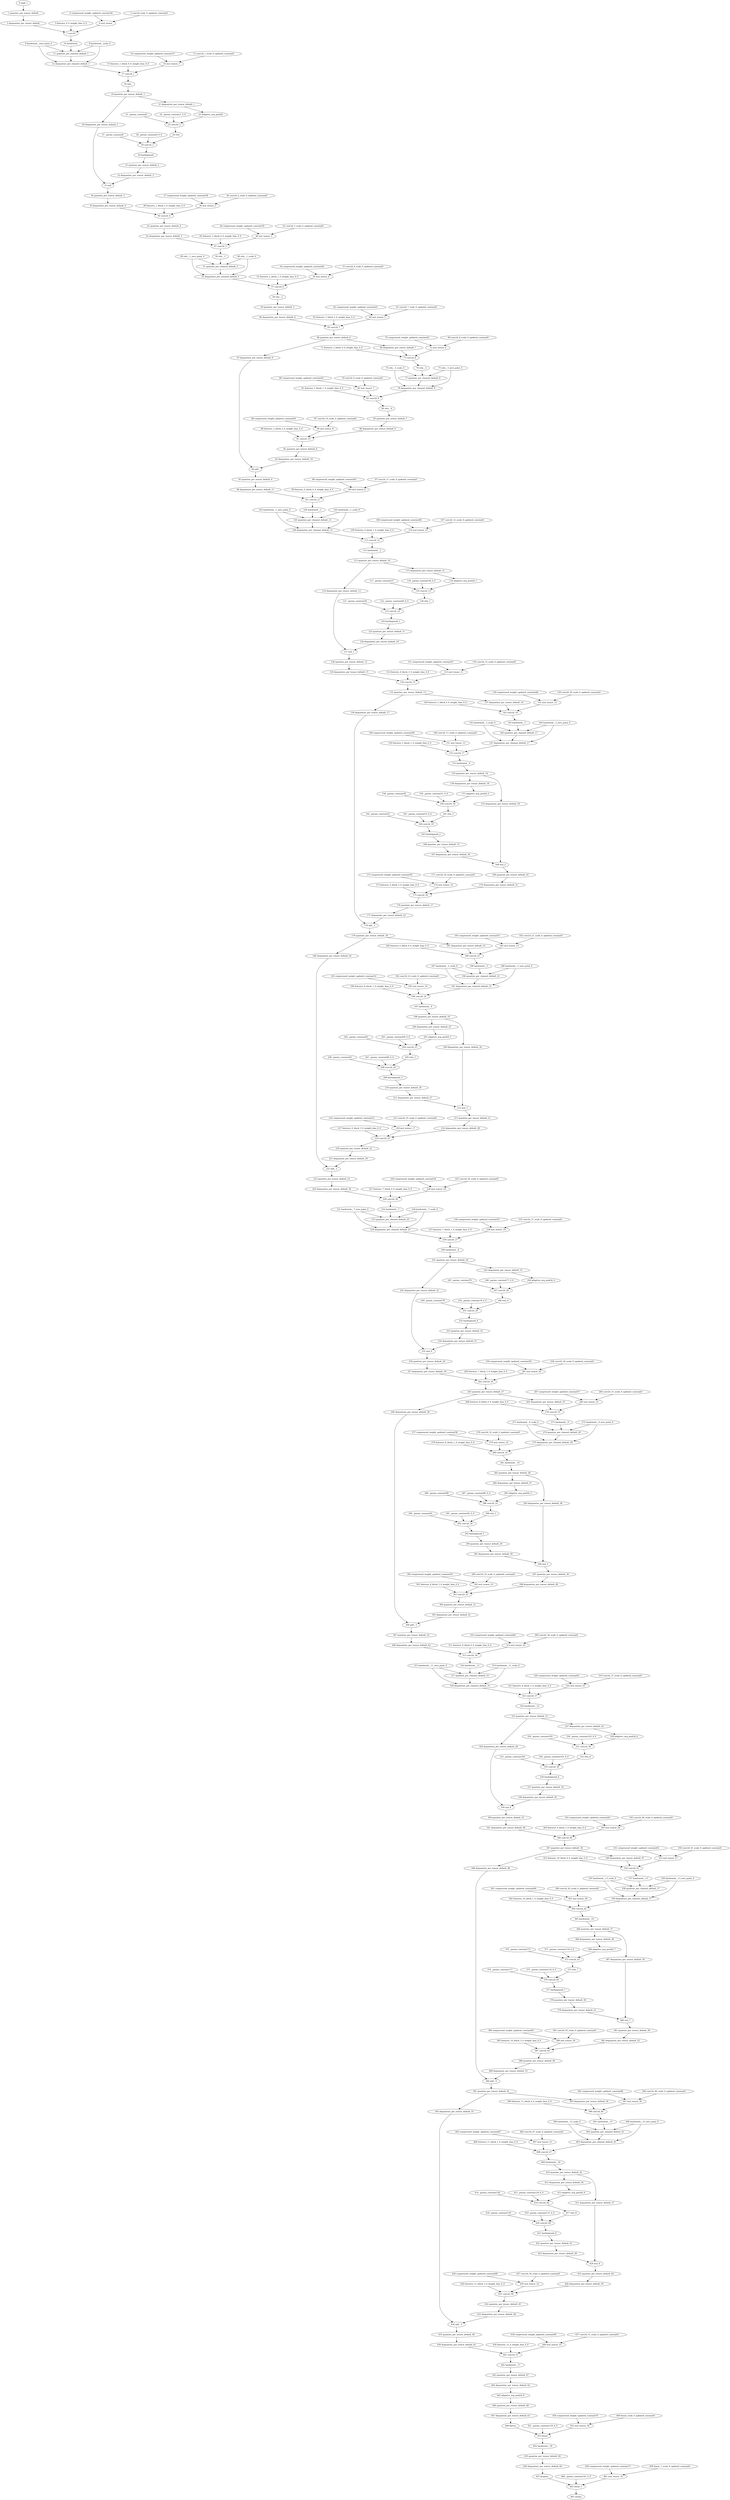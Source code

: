 strict digraph  {
"0 arg0_1" [id=0, type=input];
"1 quantize_per_tensor_default" [id=1, type=quantize_per_tensor];
"2 dequantize_per_tensor_default" [id=2, type=dequantize_per_tensor];
"3 conv2d_scale_0_updated_constant0" [id=3, type=get_attr];
"4 compressed_weight_updated_constant36" [id=4, type=get_attr];
"5 features_0_0_weight_bias_0_0" [id=5, type=get_attr];
"6 mul_tensor" [id=6, type=mul];
"7 conv2d" [id=7, type=conv2d];
"8 hardswish__scale_0" [id=8, type=get_attr];
"9 hardswish__zero_point_0" [id=9, type=get_attr];
"10 hardswish_" [id=10, type=hardswish_];
"11 quantize_per_channel_default_1" [id=11, type=quantize_per_channel];
"12 dequantize_per_channel_default_1" [id=12, type=dequantize_per_channel];
"13 conv2d_1_scale_0_updated_constant0" [id=13, type=get_attr];
"14 compressed_weight_updated_constant37" [id=14, type=get_attr];
"15 features_1_block_0_0_weight_bias_0_0" [id=15, type=get_attr];
"16 mul_tensor_1" [id=16, type=mul];
"17 conv2d_1" [id=17, type=conv2d];
"18 relu_" [id=18, type=relu_];
"19 quantize_per_tensor_default_1" [id=19, type=quantize_per_tensor];
"20 dequantize_per_tensor_default_2" [id=20, type=dequantize_per_tensor];
"21 dequantize_per_tensor_default_1" [id=21, type=dequantize_per_tensor];
"22 adaptive_avg_pool2d" [id=22, type=adaptive_avg_pool2d];
"23 _param_constant6" [id=23, type=get_attr];
"24 _param_constant7_0_0" [id=24, type=get_attr];
"25 conv2d_2" [id=25, type=conv2d];
"26 relu" [id=26, type=relu];
"27 _param_constant8" [id=27, type=get_attr];
"28 _param_constant9_0_0" [id=28, type=get_attr];
"29 conv2d_3" [id=29, type=conv2d];
"30 hardsigmoid" [id=30, type=hardsigmoid];
"31 quantize_per_tensor_default_2" [id=31, type=quantize_per_tensor];
"32 dequantize_per_tensor_default_3" [id=32, type=dequantize_per_tensor];
"33 mul" [id=33, type=mul];
"34 quantize_per_tensor_default_3" [id=34, type=quantize_per_tensor];
"35 dequantize_per_tensor_default_4" [id=35, type=dequantize_per_tensor];
"36 conv2d_4_scale_0_updated_constant0" [id=36, type=get_attr];
"37 compressed_weight_updated_constant38" [id=37, type=get_attr];
"38 features_1_block_2_0_weight_bias_0_0" [id=38, type=get_attr];
"39 mul_tensor_2" [id=39, type=mul];
"40 conv2d_4" [id=40, type=conv2d];
"41 quantize_per_tensor_default_4" [id=41, type=quantize_per_tensor];
"42 dequantize_per_tensor_default_5" [id=42, type=dequantize_per_tensor];
"43 conv2d_5_scale_0_updated_constant0" [id=43, type=get_attr];
"44 compressed_weight_updated_constant39" [id=44, type=get_attr];
"45 features_2_block_0_0_weight_bias_0_0" [id=45, type=get_attr];
"46 mul_tensor_3" [id=46, type=mul];
"47 conv2d_5" [id=47, type=conv2d];
"48 relu__1_scale_0" [id=48, type=get_attr];
"49 relu__1_zero_point_0" [id=49, type=get_attr];
"50 relu__1" [id=50, type=relu_];
"51 quantize_per_channel_default_5" [id=51, type=quantize_per_channel];
"52 dequantize_per_channel_default_5" [id=52, type=dequantize_per_channel];
"53 conv2d_6_scale_0_updated_constant0" [id=53, type=get_attr];
"54 compressed_weight_updated_constant40" [id=54, type=get_attr];
"55 features_2_block_1_0_weight_bias_0_0" [id=55, type=get_attr];
"56 mul_tensor_4" [id=56, type=mul];
"57 conv2d_6" [id=57, type=conv2d];
"58 relu__2" [id=58, type=relu_];
"59 quantize_per_tensor_default_5" [id=59, type=quantize_per_tensor];
"60 dequantize_per_tensor_default_6" [id=60, type=dequantize_per_tensor];
"61 conv2d_7_scale_0_updated_constant0" [id=61, type=get_attr];
"62 compressed_weight_updated_constant41" [id=62, type=get_attr];
"63 features_2_block_2_0_weight_bias_0_0" [id=63, type=get_attr];
"64 mul_tensor_5" [id=64, type=mul];
"65 conv2d_7" [id=65, type=conv2d];
"66 quantize_per_tensor_default_6" [id=66, type=quantize_per_tensor];
"67 dequantize_per_tensor_default_8" [id=67, type=dequantize_per_tensor];
"68 dequantize_per_tensor_default_7" [id=68, type=dequantize_per_tensor];
"69 conv2d_8_scale_0_updated_constant0" [id=69, type=get_attr];
"70 compressed_weight_updated_constant42" [id=70, type=get_attr];
"71 features_3_block_0_0_weight_bias_0_0" [id=71, type=get_attr];
"72 mul_tensor_6" [id=72, type=mul];
"73 conv2d_8" [id=73, type=conv2d];
"74 relu__3_scale_0" [id=74, type=get_attr];
"75 relu__3_zero_point_0" [id=75, type=get_attr];
"76 relu__3" [id=76, type=relu_];
"77 quantize_per_channel_default_9" [id=77, type=quantize_per_channel];
"78 dequantize_per_channel_default_9" [id=78, type=dequantize_per_channel];
"79 conv2d_9_scale_0_updated_constant0" [id=79, type=get_attr];
"80 compressed_weight_updated_constant43" [id=80, type=get_attr];
"81 features_3_block_1_0_weight_bias_0_0" [id=81, type=get_attr];
"82 mul_tensor_7" [id=82, type=mul];
"83 conv2d_9" [id=83, type=conv2d];
"84 relu__4" [id=84, type=relu_];
"85 quantize_per_tensor_default_7" [id=85, type=quantize_per_tensor];
"86 dequantize_per_tensor_default_9" [id=86, type=dequantize_per_tensor];
"87 conv2d_10_scale_0_updated_constant0" [id=87, type=get_attr];
"88 compressed_weight_updated_constant44" [id=88, type=get_attr];
"89 features_3_block_2_0_weight_bias_0_0" [id=89, type=get_attr];
"90 mul_tensor_8" [id=90, type=mul];
"91 conv2d_10" [id=91, type=conv2d];
"92 quantize_per_tensor_default_8" [id=92, type=quantize_per_tensor];
"93 dequantize_per_tensor_default_10" [id=93, type=dequantize_per_tensor];
"94 add_" [id=94, type=add_];
"95 quantize_per_tensor_default_9" [id=95, type=quantize_per_tensor];
"96 dequantize_per_tensor_default_11" [id=96, type=dequantize_per_tensor];
"97 conv2d_11_scale_0_updated_constant0" [id=97, type=get_attr];
"98 compressed_weight_updated_constant45" [id=98, type=get_attr];
"99 features_4_block_0_0_weight_bias_0_0" [id=99, type=get_attr];
"100 mul_tensor_9" [id=100, type=mul];
"101 conv2d_11" [id=101, type=conv2d];
"102 hardswish__1_scale_0" [id=102, type=get_attr];
"103 hardswish__1_zero_point_0" [id=103, type=get_attr];
"104 hardswish__1" [id=104, type=hardswish_];
"105 quantize_per_channel_default_13" [id=105, type=quantize_per_channel];
"106 dequantize_per_channel_default_13" [id=106, type=dequantize_per_channel];
"107 conv2d_12_scale_0_updated_constant0" [id=107, type=get_attr];
"108 compressed_weight_updated_constant46" [id=108, type=get_attr];
"109 features_4_block_1_0_weight_bias_0_0" [id=109, type=get_attr];
"110 mul_tensor_10" [id=110, type=mul];
"111 conv2d_12" [id=111, type=conv2d];
"112 hardswish__2" [id=112, type=hardswish_];
"113 quantize_per_tensor_default_10" [id=113, type=quantize_per_tensor];
"114 dequantize_per_tensor_default_13" [id=114, type=dequantize_per_tensor];
"115 dequantize_per_tensor_default_12" [id=115, type=dequantize_per_tensor];
"116 adaptive_avg_pool2d_1" [id=116, type=adaptive_avg_pool2d];
"117 _param_constant37" [id=117, type=get_attr];
"118 _param_constant38_0_0" [id=118, type=get_attr];
"119 conv2d_13" [id=119, type=conv2d];
"120 relu_1" [id=120, type=relu];
"121 _param_constant39" [id=121, type=get_attr];
"122 _param_constant40_0_0" [id=122, type=get_attr];
"123 conv2d_14" [id=123, type=conv2d];
"124 hardsigmoid_1" [id=124, type=hardsigmoid];
"125 quantize_per_tensor_default_11" [id=125, type=quantize_per_tensor];
"126 dequantize_per_tensor_default_14" [id=126, type=dequantize_per_tensor];
"127 mul_1" [id=127, type=mul];
"128 quantize_per_tensor_default_12" [id=128, type=quantize_per_tensor];
"129 dequantize_per_tensor_default_15" [id=129, type=dequantize_per_tensor];
"130 conv2d_15_scale_0_updated_constant0" [id=130, type=get_attr];
"131 compressed_weight_updated_constant47" [id=131, type=get_attr];
"132 features_4_block_3_0_weight_bias_0_0" [id=132, type=get_attr];
"133 mul_tensor_11" [id=133, type=mul];
"134 conv2d_15" [id=134, type=conv2d];
"135 quantize_per_tensor_default_13" [id=135, type=quantize_per_tensor];
"136 dequantize_per_tensor_default_17" [id=136, type=dequantize_per_tensor];
"137 dequantize_per_tensor_default_16" [id=137, type=dequantize_per_tensor];
"138 conv2d_16_scale_0_updated_constant0" [id=138, type=get_attr];
"139 compressed_weight_updated_constant48" [id=139, type=get_attr];
"140 features_5_block_0_0_weight_bias_0_0" [id=140, type=get_attr];
"141 mul_tensor_12" [id=141, type=mul];
"142 conv2d_16" [id=142, type=conv2d];
"143 hardswish__3_scale_0" [id=143, type=get_attr];
"144 hardswish__3_zero_point_0" [id=144, type=get_attr];
"145 hardswish__3" [id=145, type=hardswish_];
"146 quantize_per_channel_default_17" [id=146, type=quantize_per_channel];
"147 dequantize_per_channel_default_17" [id=147, type=dequantize_per_channel];
"148 conv2d_17_scale_0_updated_constant0" [id=148, type=get_attr];
"149 compressed_weight_updated_constant49" [id=149, type=get_attr];
"150 features_5_block_1_0_weight_bias_0_0" [id=150, type=get_attr];
"151 mul_tensor_13" [id=151, type=mul];
"152 conv2d_17" [id=152, type=conv2d];
"153 hardswish__4" [id=153, type=hardswish_];
"154 quantize_per_tensor_default_14" [id=154, type=quantize_per_tensor];
"155 dequantize_per_tensor_default_19" [id=155, type=dequantize_per_tensor];
"156 dequantize_per_tensor_default_18" [id=156, type=dequantize_per_tensor];
"157 adaptive_avg_pool2d_2" [id=157, type=adaptive_avg_pool2d];
"158 _param_constant50" [id=158, type=get_attr];
"159 _param_constant51_0_0" [id=159, type=get_attr];
"160 conv2d_18" [id=160, type=conv2d];
"161 relu_2" [id=161, type=relu];
"162 _param_constant52" [id=162, type=get_attr];
"163 _param_constant53_0_0" [id=163, type=get_attr];
"164 conv2d_19" [id=164, type=conv2d];
"165 hardsigmoid_2" [id=165, type=hardsigmoid];
"166 quantize_per_tensor_default_15" [id=166, type=quantize_per_tensor];
"167 dequantize_per_tensor_default_20" [id=167, type=dequantize_per_tensor];
"168 mul_2" [id=168, type=mul];
"169 quantize_per_tensor_default_16" [id=169, type=quantize_per_tensor];
"170 dequantize_per_tensor_default_21" [id=170, type=dequantize_per_tensor];
"171 conv2d_20_scale_0_updated_constant0" [id=171, type=get_attr];
"172 compressed_weight_updated_constant50" [id=172, type=get_attr];
"173 features_5_block_3_0_weight_bias_0_0" [id=173, type=get_attr];
"174 mul_tensor_14" [id=174, type=mul];
"175 conv2d_20" [id=175, type=conv2d];
"176 quantize_per_tensor_default_17" [id=176, type=quantize_per_tensor];
"177 dequantize_per_tensor_default_22" [id=177, type=dequantize_per_tensor];
"178 add__1" [id=178, type=add_];
"179 quantize_per_tensor_default_18" [id=179, type=quantize_per_tensor];
"180 dequantize_per_tensor_default_24" [id=180, type=dequantize_per_tensor];
"181 dequantize_per_tensor_default_23" [id=181, type=dequantize_per_tensor];
"182 conv2d_21_scale_0_updated_constant0" [id=182, type=get_attr];
"183 compressed_weight_updated_constant51" [id=183, type=get_attr];
"184 features_6_block_0_0_weight_bias_0_0" [id=184, type=get_attr];
"185 mul_tensor_15" [id=185, type=mul];
"186 conv2d_21" [id=186, type=conv2d];
"187 hardswish__5_scale_0" [id=187, type=get_attr];
"188 hardswish__5_zero_point_0" [id=188, type=get_attr];
"189 hardswish__5" [id=189, type=hardswish_];
"190 quantize_per_channel_default_21" [id=190, type=quantize_per_channel];
"191 dequantize_per_channel_default_21" [id=191, type=dequantize_per_channel];
"192 conv2d_22_scale_0_updated_constant0" [id=192, type=get_attr];
"193 compressed_weight_updated_constant52" [id=193, type=get_attr];
"194 features_6_block_1_0_weight_bias_0_0" [id=194, type=get_attr];
"195 mul_tensor_16" [id=195, type=mul];
"196 conv2d_22" [id=196, type=conv2d];
"197 hardswish__6" [id=197, type=hardswish_];
"198 quantize_per_tensor_default_19" [id=198, type=quantize_per_tensor];
"199 dequantize_per_tensor_default_26" [id=199, type=dequantize_per_tensor];
"200 dequantize_per_tensor_default_25" [id=200, type=dequantize_per_tensor];
"201 adaptive_avg_pool2d_3" [id=201, type=adaptive_avg_pool2d];
"202 _param_constant63" [id=202, type=get_attr];
"203 _param_constant64_0_0" [id=203, type=get_attr];
"204 conv2d_23" [id=204, type=conv2d];
"205 relu_3" [id=205, type=relu];
"206 _param_constant65" [id=206, type=get_attr];
"207 _param_constant66_0_0" [id=207, type=get_attr];
"208 conv2d_24" [id=208, type=conv2d];
"209 hardsigmoid_3" [id=209, type=hardsigmoid];
"210 quantize_per_tensor_default_20" [id=210, type=quantize_per_tensor];
"211 dequantize_per_tensor_default_27" [id=211, type=dequantize_per_tensor];
"212 mul_3" [id=212, type=mul];
"213 quantize_per_tensor_default_21" [id=213, type=quantize_per_tensor];
"214 dequantize_per_tensor_default_28" [id=214, type=dequantize_per_tensor];
"215 conv2d_25_scale_0_updated_constant0" [id=215, type=get_attr];
"216 compressed_weight_updated_constant53" [id=216, type=get_attr];
"217 features_6_block_3_0_weight_bias_0_0" [id=217, type=get_attr];
"218 mul_tensor_17" [id=218, type=mul];
"219 conv2d_25" [id=219, type=conv2d];
"220 quantize_per_tensor_default_22" [id=220, type=quantize_per_tensor];
"221 dequantize_per_tensor_default_29" [id=221, type=dequantize_per_tensor];
"222 add__2" [id=222, type=add_];
"223 quantize_per_tensor_default_23" [id=223, type=quantize_per_tensor];
"224 dequantize_per_tensor_default_30" [id=224, type=dequantize_per_tensor];
"225 conv2d_26_scale_0_updated_constant0" [id=225, type=get_attr];
"226 compressed_weight_updated_constant54" [id=226, type=get_attr];
"227 features_7_block_0_0_weight_bias_0_0" [id=227, type=get_attr];
"228 mul_tensor_18" [id=228, type=mul];
"229 conv2d_26" [id=229, type=conv2d];
"230 hardswish__7_scale_0" [id=230, type=get_attr];
"231 hardswish__7_zero_point_0" [id=231, type=get_attr];
"232 hardswish__7" [id=232, type=hardswish_];
"233 quantize_per_channel_default_25" [id=233, type=quantize_per_channel];
"234 dequantize_per_channel_default_25" [id=234, type=dequantize_per_channel];
"235 conv2d_27_scale_0_updated_constant0" [id=235, type=get_attr];
"236 compressed_weight_updated_constant55" [id=236, type=get_attr];
"237 features_7_block_1_0_weight_bias_0_0" [id=237, type=get_attr];
"238 mul_tensor_19" [id=238, type=mul];
"239 conv2d_27" [id=239, type=conv2d];
"240 hardswish__8" [id=240, type=hardswish_];
"241 quantize_per_tensor_default_24" [id=241, type=quantize_per_tensor];
"242 dequantize_per_tensor_default_32" [id=242, type=dequantize_per_tensor];
"243 dequantize_per_tensor_default_31" [id=243, type=dequantize_per_tensor];
"244 adaptive_avg_pool2d_4" [id=244, type=adaptive_avg_pool2d];
"245 _param_constant76" [id=245, type=get_attr];
"246 _param_constant77_0_0" [id=246, type=get_attr];
"247 conv2d_28" [id=247, type=conv2d];
"248 relu_4" [id=248, type=relu];
"249 _param_constant78" [id=249, type=get_attr];
"250 _param_constant79_0_0" [id=250, type=get_attr];
"251 conv2d_29" [id=251, type=conv2d];
"252 hardsigmoid_4" [id=252, type=hardsigmoid];
"253 quantize_per_tensor_default_25" [id=253, type=quantize_per_tensor];
"254 dequantize_per_tensor_default_33" [id=254, type=dequantize_per_tensor];
"255 mul_4" [id=255, type=mul];
"256 quantize_per_tensor_default_26" [id=256, type=quantize_per_tensor];
"257 dequantize_per_tensor_default_34" [id=257, type=dequantize_per_tensor];
"258 conv2d_30_scale_0_updated_constant0" [id=258, type=get_attr];
"259 compressed_weight_updated_constant56" [id=259, type=get_attr];
"260 features_7_block_3_0_weight_bias_0_0" [id=260, type=get_attr];
"261 mul_tensor_20" [id=261, type=mul];
"262 conv2d_30" [id=262, type=conv2d];
"263 quantize_per_tensor_default_27" [id=263, type=quantize_per_tensor];
"264 dequantize_per_tensor_default_36" [id=264, type=dequantize_per_tensor];
"265 dequantize_per_tensor_default_35" [id=265, type=dequantize_per_tensor];
"266 conv2d_31_scale_0_updated_constant0" [id=266, type=get_attr];
"267 compressed_weight_updated_constant57" [id=267, type=get_attr];
"268 features_8_block_0_0_weight_bias_0_0" [id=268, type=get_attr];
"269 mul_tensor_21" [id=269, type=mul];
"270 conv2d_31" [id=270, type=conv2d];
"271 hardswish__9_scale_0" [id=271, type=get_attr];
"272 hardswish__9_zero_point_0" [id=272, type=get_attr];
"273 hardswish__9" [id=273, type=hardswish_];
"274 quantize_per_channel_default_29" [id=274, type=quantize_per_channel];
"275 dequantize_per_channel_default_29" [id=275, type=dequantize_per_channel];
"276 conv2d_32_scale_0_updated_constant0" [id=276, type=get_attr];
"277 compressed_weight_updated_constant58" [id=277, type=get_attr];
"278 features_8_block_1_0_weight_bias_0_0" [id=278, type=get_attr];
"279 mul_tensor_22" [id=279, type=mul];
"280 conv2d_32" [id=280, type=conv2d];
"281 hardswish__10" [id=281, type=hardswish_];
"282 quantize_per_tensor_default_28" [id=282, type=quantize_per_tensor];
"283 dequantize_per_tensor_default_38" [id=283, type=dequantize_per_tensor];
"284 dequantize_per_tensor_default_37" [id=284, type=dequantize_per_tensor];
"285 adaptive_avg_pool2d_5" [id=285, type=adaptive_avg_pool2d];
"286 _param_constant89" [id=286, type=get_attr];
"287 _param_constant90_0_0" [id=287, type=get_attr];
"288 conv2d_33" [id=288, type=conv2d];
"289 relu_5" [id=289, type=relu];
"290 _param_constant91" [id=290, type=get_attr];
"291 _param_constant92_0_0" [id=291, type=get_attr];
"292 conv2d_34" [id=292, type=conv2d];
"293 hardsigmoid_5" [id=293, type=hardsigmoid];
"294 quantize_per_tensor_default_29" [id=294, type=quantize_per_tensor];
"295 dequantize_per_tensor_default_39" [id=295, type=dequantize_per_tensor];
"296 mul_5" [id=296, type=mul];
"297 quantize_per_tensor_default_30" [id=297, type=quantize_per_tensor];
"298 dequantize_per_tensor_default_40" [id=298, type=dequantize_per_tensor];
"299 conv2d_35_scale_0_updated_constant0" [id=299, type=get_attr];
"300 compressed_weight_updated_constant59" [id=300, type=get_attr];
"301 features_8_block_3_0_weight_bias_0_0" [id=301, type=get_attr];
"302 mul_tensor_23" [id=302, type=mul];
"303 conv2d_35" [id=303, type=conv2d];
"304 quantize_per_tensor_default_31" [id=304, type=quantize_per_tensor];
"305 dequantize_per_tensor_default_41" [id=305, type=dequantize_per_tensor];
"306 add__3" [id=306, type=add_];
"307 quantize_per_tensor_default_32" [id=307, type=quantize_per_tensor];
"308 dequantize_per_tensor_default_42" [id=308, type=dequantize_per_tensor];
"309 conv2d_36_scale_0_updated_constant0" [id=309, type=get_attr];
"310 compressed_weight_updated_constant60" [id=310, type=get_attr];
"311 features_9_block_0_0_weight_bias_0_0" [id=311, type=get_attr];
"312 mul_tensor_24" [id=312, type=mul];
"313 conv2d_36" [id=313, type=conv2d];
"314 hardswish__11_scale_0" [id=314, type=get_attr];
"315 hardswish__11_zero_point_0" [id=315, type=get_attr];
"316 hardswish__11" [id=316, type=hardswish_];
"317 quantize_per_channel_default_33" [id=317, type=quantize_per_channel];
"318 dequantize_per_channel_default_33" [id=318, type=dequantize_per_channel];
"319 conv2d_37_scale_0_updated_constant0" [id=319, type=get_attr];
"320 compressed_weight_updated_constant61" [id=320, type=get_attr];
"321 features_9_block_1_0_weight_bias_0_0" [id=321, type=get_attr];
"322 mul_tensor_25" [id=322, type=mul];
"323 conv2d_37" [id=323, type=conv2d];
"324 hardswish__12" [id=324, type=hardswish_];
"325 quantize_per_tensor_default_33" [id=325, type=quantize_per_tensor];
"326 dequantize_per_tensor_default_44" [id=326, type=dequantize_per_tensor];
"327 dequantize_per_tensor_default_43" [id=327, type=dequantize_per_tensor];
"328 adaptive_avg_pool2d_6" [id=328, type=adaptive_avg_pool2d];
"329 _param_constant102" [id=329, type=get_attr];
"330 _param_constant103_0_0" [id=330, type=get_attr];
"331 conv2d_38" [id=331, type=conv2d];
"332 relu_6" [id=332, type=relu];
"333 _param_constant104" [id=333, type=get_attr];
"334 _param_constant105_0_0" [id=334, type=get_attr];
"335 conv2d_39" [id=335, type=conv2d];
"336 hardsigmoid_6" [id=336, type=hardsigmoid];
"337 quantize_per_tensor_default_34" [id=337, type=quantize_per_tensor];
"338 dequantize_per_tensor_default_45" [id=338, type=dequantize_per_tensor];
"339 mul_6" [id=339, type=mul];
"340 quantize_per_tensor_default_35" [id=340, type=quantize_per_tensor];
"341 dequantize_per_tensor_default_46" [id=341, type=dequantize_per_tensor];
"342 conv2d_40_scale_0_updated_constant0" [id=342, type=get_attr];
"343 compressed_weight_updated_constant62" [id=343, type=get_attr];
"344 features_9_block_3_0_weight_bias_0_0" [id=344, type=get_attr];
"345 mul_tensor_26" [id=345, type=mul];
"346 conv2d_40" [id=346, type=conv2d];
"347 quantize_per_tensor_default_36" [id=347, type=quantize_per_tensor];
"348 dequantize_per_tensor_default_48" [id=348, type=dequantize_per_tensor];
"349 dequantize_per_tensor_default_47" [id=349, type=dequantize_per_tensor];
"350 conv2d_41_scale_0_updated_constant0" [id=350, type=get_attr];
"351 compressed_weight_updated_constant63" [id=351, type=get_attr];
"352 features_10_block_0_0_weight_bias_0_0" [id=352, type=get_attr];
"353 mul_tensor_27" [id=353, type=mul];
"354 conv2d_41" [id=354, type=conv2d];
"355 hardswish__13_scale_0" [id=355, type=get_attr];
"356 hardswish__13_zero_point_0" [id=356, type=get_attr];
"357 hardswish__13" [id=357, type=hardswish_];
"358 quantize_per_channel_default_37" [id=358, type=quantize_per_channel];
"359 dequantize_per_channel_default_37" [id=359, type=dequantize_per_channel];
"360 conv2d_42_scale_0_updated_constant0" [id=360, type=get_attr];
"361 compressed_weight_updated_constant64" [id=361, type=get_attr];
"362 features_10_block_1_0_weight_bias_0_0" [id=362, type=get_attr];
"363 mul_tensor_28" [id=363, type=mul];
"364 conv2d_42" [id=364, type=conv2d];
"365 hardswish__14" [id=365, type=hardswish_];
"366 quantize_per_tensor_default_37" [id=366, type=quantize_per_tensor];
"367 dequantize_per_tensor_default_50" [id=367, type=dequantize_per_tensor];
"368 dequantize_per_tensor_default_49" [id=368, type=dequantize_per_tensor];
"369 adaptive_avg_pool2d_7" [id=369, type=adaptive_avg_pool2d];
"370 _param_constant115" [id=370, type=get_attr];
"371 _param_constant116_0_0" [id=371, type=get_attr];
"372 conv2d_43" [id=372, type=conv2d];
"373 relu_7" [id=373, type=relu];
"374 _param_constant117" [id=374, type=get_attr];
"375 _param_constant118_0_0" [id=375, type=get_attr];
"376 conv2d_44" [id=376, type=conv2d];
"377 hardsigmoid_7" [id=377, type=hardsigmoid];
"378 quantize_per_tensor_default_38" [id=378, type=quantize_per_tensor];
"379 dequantize_per_tensor_default_51" [id=379, type=dequantize_per_tensor];
"380 mul_7" [id=380, type=mul];
"381 quantize_per_tensor_default_39" [id=381, type=quantize_per_tensor];
"382 dequantize_per_tensor_default_52" [id=382, type=dequantize_per_tensor];
"383 conv2d_45_scale_0_updated_constant0" [id=383, type=get_attr];
"384 compressed_weight_updated_constant65" [id=384, type=get_attr];
"385 features_10_block_3_0_weight_bias_0_0" [id=385, type=get_attr];
"386 mul_tensor_29" [id=386, type=mul];
"387 conv2d_45" [id=387, type=conv2d];
"388 quantize_per_tensor_default_40" [id=388, type=quantize_per_tensor];
"389 dequantize_per_tensor_default_53" [id=389, type=dequantize_per_tensor];
"390 add__4" [id=390, type=add_];
"391 quantize_per_tensor_default_41" [id=391, type=quantize_per_tensor];
"392 dequantize_per_tensor_default_55" [id=392, type=dequantize_per_tensor];
"393 dequantize_per_tensor_default_54" [id=393, type=dequantize_per_tensor];
"394 conv2d_46_scale_0_updated_constant0" [id=394, type=get_attr];
"395 compressed_weight_updated_constant66" [id=395, type=get_attr];
"396 features_11_block_0_0_weight_bias_0_0" [id=396, type=get_attr];
"397 mul_tensor_30" [id=397, type=mul];
"398 conv2d_46" [id=398, type=conv2d];
"399 hardswish__15_scale_0" [id=399, type=get_attr];
"400 hardswish__15_zero_point_0" [id=400, type=get_attr];
"401 hardswish__15" [id=401, type=hardswish_];
"402 quantize_per_channel_default_41" [id=402, type=quantize_per_channel];
"403 dequantize_per_channel_default_41" [id=403, type=dequantize_per_channel];
"404 conv2d_47_scale_0_updated_constant0" [id=404, type=get_attr];
"405 compressed_weight_updated_constant67" [id=405, type=get_attr];
"406 features_11_block_1_0_weight_bias_0_0" [id=406, type=get_attr];
"407 mul_tensor_31" [id=407, type=mul];
"408 conv2d_47" [id=408, type=conv2d];
"409 hardswish__16" [id=409, type=hardswish_];
"410 quantize_per_tensor_default_42" [id=410, type=quantize_per_tensor];
"411 dequantize_per_tensor_default_57" [id=411, type=dequantize_per_tensor];
"412 dequantize_per_tensor_default_56" [id=412, type=dequantize_per_tensor];
"413 adaptive_avg_pool2d_8" [id=413, type=adaptive_avg_pool2d];
"414 _param_constant128" [id=414, type=get_attr];
"415 _param_constant129_0_0" [id=415, type=get_attr];
"416 conv2d_48" [id=416, type=conv2d];
"417 relu_8" [id=417, type=relu];
"418 _param_constant130" [id=418, type=get_attr];
"419 _param_constant131_0_0" [id=419, type=get_attr];
"420 conv2d_49" [id=420, type=conv2d];
"421 hardsigmoid_8" [id=421, type=hardsigmoid];
"422 quantize_per_tensor_default_43" [id=422, type=quantize_per_tensor];
"423 dequantize_per_tensor_default_58" [id=423, type=dequantize_per_tensor];
"424 mul_8" [id=424, type=mul];
"425 quantize_per_tensor_default_44" [id=425, type=quantize_per_tensor];
"426 dequantize_per_tensor_default_59" [id=426, type=dequantize_per_tensor];
"427 conv2d_50_scale_0_updated_constant0" [id=427, type=get_attr];
"428 compressed_weight_updated_constant68" [id=428, type=get_attr];
"429 features_11_block_3_0_weight_bias_0_0" [id=429, type=get_attr];
"430 mul_tensor_32" [id=430, type=mul];
"431 conv2d_50" [id=431, type=conv2d];
"432 quantize_per_tensor_default_45" [id=432, type=quantize_per_tensor];
"433 dequantize_per_tensor_default_60" [id=433, type=dequantize_per_tensor];
"434 add__5" [id=434, type=add_];
"435 quantize_per_tensor_default_46" [id=435, type=quantize_per_tensor];
"436 dequantize_per_tensor_default_61" [id=436, type=dequantize_per_tensor];
"437 conv2d_51_scale_0_updated_constant0" [id=437, type=get_attr];
"438 compressed_weight_updated_constant69" [id=438, type=get_attr];
"439 features_12_0_weight_bias_0_0" [id=439, type=get_attr];
"440 mul_tensor_33" [id=440, type=mul];
"441 conv2d_51" [id=441, type=conv2d];
"442 hardswish__17" [id=442, type=hardswish_];
"443 quantize_per_tensor_default_47" [id=443, type=quantize_per_tensor];
"444 dequantize_per_tensor_default_62" [id=444, type=dequantize_per_tensor];
"445 adaptive_avg_pool2d_9" [id=445, type=adaptive_avg_pool2d];
"446 quantize_per_tensor_default_48" [id=446, type=quantize_per_tensor];
"447 dequantize_per_tensor_default_63" [id=447, type=dequantize_per_tensor];
"448 flatten" [id=448, type=flatten];
"449 linear_scale_0_updated_constant0" [id=449, type=get_attr];
"450 compressed_weight_updated_constant70" [id=450, type=get_attr];
"451 _param_constant139_0_0" [id=451, type=get_attr];
"452 mul_tensor_34" [id=452, type=mul];
"453 linear" [id=453, type=linear];
"454 hardswish__18" [id=454, type=hardswish_];
"455 quantize_per_tensor_default_49" [id=455, type=quantize_per_tensor];
"456 dequantize_per_tensor_default_64" [id=456, type=dequantize_per_tensor];
"457 dropout_" [id=457, type=dropout_];
"458 linear_1_scale_0_updated_constant0" [id=458, type=get_attr];
"459 compressed_weight_updated_constant71" [id=459, type=get_attr];
"460 _param_constant141_0_0" [id=460, type=get_attr];
"461 mul_tensor_35" [id=461, type=mul];
"462 linear_1" [id=462, type=linear];
"463 output" [id=463, type=output];
"0 arg0_1" -> "1 quantize_per_tensor_default";
"1 quantize_per_tensor_default" -> "2 dequantize_per_tensor_default";
"2 dequantize_per_tensor_default" -> "7 conv2d";
"3 conv2d_scale_0_updated_constant0" -> "6 mul_tensor";
"4 compressed_weight_updated_constant36" -> "6 mul_tensor";
"5 features_0_0_weight_bias_0_0" -> "7 conv2d";
"6 mul_tensor" -> "7 conv2d";
"7 conv2d" -> "10 hardswish_";
"8 hardswish__scale_0" -> "11 quantize_per_channel_default_1";
"8 hardswish__scale_0" -> "12 dequantize_per_channel_default_1";
"9 hardswish__zero_point_0" -> "11 quantize_per_channel_default_1";
"9 hardswish__zero_point_0" -> "12 dequantize_per_channel_default_1";
"10 hardswish_" -> "11 quantize_per_channel_default_1";
"11 quantize_per_channel_default_1" -> "12 dequantize_per_channel_default_1";
"12 dequantize_per_channel_default_1" -> "17 conv2d_1";
"13 conv2d_1_scale_0_updated_constant0" -> "16 mul_tensor_1";
"14 compressed_weight_updated_constant37" -> "16 mul_tensor_1";
"15 features_1_block_0_0_weight_bias_0_0" -> "17 conv2d_1";
"16 mul_tensor_1" -> "17 conv2d_1";
"17 conv2d_1" -> "18 relu_";
"18 relu_" -> "19 quantize_per_tensor_default_1";
"19 quantize_per_tensor_default_1" -> "20 dequantize_per_tensor_default_2";
"19 quantize_per_tensor_default_1" -> "21 dequantize_per_tensor_default_1";
"20 dequantize_per_tensor_default_2" -> "33 mul";
"21 dequantize_per_tensor_default_1" -> "22 adaptive_avg_pool2d";
"22 adaptive_avg_pool2d" -> "25 conv2d_2";
"23 _param_constant6" -> "25 conv2d_2";
"24 _param_constant7_0_0" -> "25 conv2d_2";
"25 conv2d_2" -> "26 relu";
"26 relu" -> "29 conv2d_3";
"27 _param_constant8" -> "29 conv2d_3";
"28 _param_constant9_0_0" -> "29 conv2d_3";
"29 conv2d_3" -> "30 hardsigmoid";
"30 hardsigmoid" -> "31 quantize_per_tensor_default_2";
"31 quantize_per_tensor_default_2" -> "32 dequantize_per_tensor_default_3";
"32 dequantize_per_tensor_default_3" -> "33 mul";
"33 mul" -> "34 quantize_per_tensor_default_3";
"34 quantize_per_tensor_default_3" -> "35 dequantize_per_tensor_default_4";
"35 dequantize_per_tensor_default_4" -> "40 conv2d_4";
"36 conv2d_4_scale_0_updated_constant0" -> "39 mul_tensor_2";
"37 compressed_weight_updated_constant38" -> "39 mul_tensor_2";
"38 features_1_block_2_0_weight_bias_0_0" -> "40 conv2d_4";
"39 mul_tensor_2" -> "40 conv2d_4";
"40 conv2d_4" -> "41 quantize_per_tensor_default_4";
"41 quantize_per_tensor_default_4" -> "42 dequantize_per_tensor_default_5";
"42 dequantize_per_tensor_default_5" -> "47 conv2d_5";
"43 conv2d_5_scale_0_updated_constant0" -> "46 mul_tensor_3";
"44 compressed_weight_updated_constant39" -> "46 mul_tensor_3";
"45 features_2_block_0_0_weight_bias_0_0" -> "47 conv2d_5";
"46 mul_tensor_3" -> "47 conv2d_5";
"47 conv2d_5" -> "50 relu__1";
"48 relu__1_scale_0" -> "51 quantize_per_channel_default_5";
"48 relu__1_scale_0" -> "52 dequantize_per_channel_default_5";
"49 relu__1_zero_point_0" -> "51 quantize_per_channel_default_5";
"49 relu__1_zero_point_0" -> "52 dequantize_per_channel_default_5";
"50 relu__1" -> "51 quantize_per_channel_default_5";
"51 quantize_per_channel_default_5" -> "52 dequantize_per_channel_default_5";
"52 dequantize_per_channel_default_5" -> "57 conv2d_6";
"53 conv2d_6_scale_0_updated_constant0" -> "56 mul_tensor_4";
"54 compressed_weight_updated_constant40" -> "56 mul_tensor_4";
"55 features_2_block_1_0_weight_bias_0_0" -> "57 conv2d_6";
"56 mul_tensor_4" -> "57 conv2d_6";
"57 conv2d_6" -> "58 relu__2";
"58 relu__2" -> "59 quantize_per_tensor_default_5";
"59 quantize_per_tensor_default_5" -> "60 dequantize_per_tensor_default_6";
"60 dequantize_per_tensor_default_6" -> "65 conv2d_7";
"61 conv2d_7_scale_0_updated_constant0" -> "64 mul_tensor_5";
"62 compressed_weight_updated_constant41" -> "64 mul_tensor_5";
"63 features_2_block_2_0_weight_bias_0_0" -> "65 conv2d_7";
"64 mul_tensor_5" -> "65 conv2d_7";
"65 conv2d_7" -> "66 quantize_per_tensor_default_6";
"66 quantize_per_tensor_default_6" -> "67 dequantize_per_tensor_default_8";
"66 quantize_per_tensor_default_6" -> "68 dequantize_per_tensor_default_7";
"67 dequantize_per_tensor_default_8" -> "94 add_";
"68 dequantize_per_tensor_default_7" -> "73 conv2d_8";
"69 conv2d_8_scale_0_updated_constant0" -> "72 mul_tensor_6";
"70 compressed_weight_updated_constant42" -> "72 mul_tensor_6";
"71 features_3_block_0_0_weight_bias_0_0" -> "73 conv2d_8";
"72 mul_tensor_6" -> "73 conv2d_8";
"73 conv2d_8" -> "76 relu__3";
"74 relu__3_scale_0" -> "77 quantize_per_channel_default_9";
"74 relu__3_scale_0" -> "78 dequantize_per_channel_default_9";
"75 relu__3_zero_point_0" -> "77 quantize_per_channel_default_9";
"75 relu__3_zero_point_0" -> "78 dequantize_per_channel_default_9";
"76 relu__3" -> "77 quantize_per_channel_default_9";
"77 quantize_per_channel_default_9" -> "78 dequantize_per_channel_default_9";
"78 dequantize_per_channel_default_9" -> "83 conv2d_9";
"79 conv2d_9_scale_0_updated_constant0" -> "82 mul_tensor_7";
"80 compressed_weight_updated_constant43" -> "82 mul_tensor_7";
"81 features_3_block_1_0_weight_bias_0_0" -> "83 conv2d_9";
"82 mul_tensor_7" -> "83 conv2d_9";
"83 conv2d_9" -> "84 relu__4";
"84 relu__4" -> "85 quantize_per_tensor_default_7";
"85 quantize_per_tensor_default_7" -> "86 dequantize_per_tensor_default_9";
"86 dequantize_per_tensor_default_9" -> "91 conv2d_10";
"87 conv2d_10_scale_0_updated_constant0" -> "90 mul_tensor_8";
"88 compressed_weight_updated_constant44" -> "90 mul_tensor_8";
"89 features_3_block_2_0_weight_bias_0_0" -> "91 conv2d_10";
"90 mul_tensor_8" -> "91 conv2d_10";
"91 conv2d_10" -> "92 quantize_per_tensor_default_8";
"92 quantize_per_tensor_default_8" -> "93 dequantize_per_tensor_default_10";
"93 dequantize_per_tensor_default_10" -> "94 add_";
"94 add_" -> "95 quantize_per_tensor_default_9";
"95 quantize_per_tensor_default_9" -> "96 dequantize_per_tensor_default_11";
"96 dequantize_per_tensor_default_11" -> "101 conv2d_11";
"97 conv2d_11_scale_0_updated_constant0" -> "100 mul_tensor_9";
"98 compressed_weight_updated_constant45" -> "100 mul_tensor_9";
"99 features_4_block_0_0_weight_bias_0_0" -> "101 conv2d_11";
"100 mul_tensor_9" -> "101 conv2d_11";
"101 conv2d_11" -> "104 hardswish__1";
"102 hardswish__1_scale_0" -> "105 quantize_per_channel_default_13";
"102 hardswish__1_scale_0" -> "106 dequantize_per_channel_default_13";
"103 hardswish__1_zero_point_0" -> "105 quantize_per_channel_default_13";
"103 hardswish__1_zero_point_0" -> "106 dequantize_per_channel_default_13";
"104 hardswish__1" -> "105 quantize_per_channel_default_13";
"105 quantize_per_channel_default_13" -> "106 dequantize_per_channel_default_13";
"106 dequantize_per_channel_default_13" -> "111 conv2d_12";
"107 conv2d_12_scale_0_updated_constant0" -> "110 mul_tensor_10";
"108 compressed_weight_updated_constant46" -> "110 mul_tensor_10";
"109 features_4_block_1_0_weight_bias_0_0" -> "111 conv2d_12";
"110 mul_tensor_10" -> "111 conv2d_12";
"111 conv2d_12" -> "112 hardswish__2";
"112 hardswish__2" -> "113 quantize_per_tensor_default_10";
"113 quantize_per_tensor_default_10" -> "114 dequantize_per_tensor_default_13";
"113 quantize_per_tensor_default_10" -> "115 dequantize_per_tensor_default_12";
"114 dequantize_per_tensor_default_13" -> "127 mul_1";
"115 dequantize_per_tensor_default_12" -> "116 adaptive_avg_pool2d_1";
"116 adaptive_avg_pool2d_1" -> "119 conv2d_13";
"117 _param_constant37" -> "119 conv2d_13";
"118 _param_constant38_0_0" -> "119 conv2d_13";
"119 conv2d_13" -> "120 relu_1";
"120 relu_1" -> "123 conv2d_14";
"121 _param_constant39" -> "123 conv2d_14";
"122 _param_constant40_0_0" -> "123 conv2d_14";
"123 conv2d_14" -> "124 hardsigmoid_1";
"124 hardsigmoid_1" -> "125 quantize_per_tensor_default_11";
"125 quantize_per_tensor_default_11" -> "126 dequantize_per_tensor_default_14";
"126 dequantize_per_tensor_default_14" -> "127 mul_1";
"127 mul_1" -> "128 quantize_per_tensor_default_12";
"128 quantize_per_tensor_default_12" -> "129 dequantize_per_tensor_default_15";
"129 dequantize_per_tensor_default_15" -> "134 conv2d_15";
"130 conv2d_15_scale_0_updated_constant0" -> "133 mul_tensor_11";
"131 compressed_weight_updated_constant47" -> "133 mul_tensor_11";
"132 features_4_block_3_0_weight_bias_0_0" -> "134 conv2d_15";
"133 mul_tensor_11" -> "134 conv2d_15";
"134 conv2d_15" -> "135 quantize_per_tensor_default_13";
"135 quantize_per_tensor_default_13" -> "136 dequantize_per_tensor_default_17";
"135 quantize_per_tensor_default_13" -> "137 dequantize_per_tensor_default_16";
"136 dequantize_per_tensor_default_17" -> "178 add__1";
"137 dequantize_per_tensor_default_16" -> "142 conv2d_16";
"138 conv2d_16_scale_0_updated_constant0" -> "141 mul_tensor_12";
"139 compressed_weight_updated_constant48" -> "141 mul_tensor_12";
"140 features_5_block_0_0_weight_bias_0_0" -> "142 conv2d_16";
"141 mul_tensor_12" -> "142 conv2d_16";
"142 conv2d_16" -> "145 hardswish__3";
"143 hardswish__3_scale_0" -> "146 quantize_per_channel_default_17";
"143 hardswish__3_scale_0" -> "147 dequantize_per_channel_default_17";
"144 hardswish__3_zero_point_0" -> "146 quantize_per_channel_default_17";
"144 hardswish__3_zero_point_0" -> "147 dequantize_per_channel_default_17";
"145 hardswish__3" -> "146 quantize_per_channel_default_17";
"146 quantize_per_channel_default_17" -> "147 dequantize_per_channel_default_17";
"147 dequantize_per_channel_default_17" -> "152 conv2d_17";
"148 conv2d_17_scale_0_updated_constant0" -> "151 mul_tensor_13";
"149 compressed_weight_updated_constant49" -> "151 mul_tensor_13";
"150 features_5_block_1_0_weight_bias_0_0" -> "152 conv2d_17";
"151 mul_tensor_13" -> "152 conv2d_17";
"152 conv2d_17" -> "153 hardswish__4";
"153 hardswish__4" -> "154 quantize_per_tensor_default_14";
"154 quantize_per_tensor_default_14" -> "155 dequantize_per_tensor_default_19";
"154 quantize_per_tensor_default_14" -> "156 dequantize_per_tensor_default_18";
"155 dequantize_per_tensor_default_19" -> "168 mul_2";
"156 dequantize_per_tensor_default_18" -> "157 adaptive_avg_pool2d_2";
"157 adaptive_avg_pool2d_2" -> "160 conv2d_18";
"158 _param_constant50" -> "160 conv2d_18";
"159 _param_constant51_0_0" -> "160 conv2d_18";
"160 conv2d_18" -> "161 relu_2";
"161 relu_2" -> "164 conv2d_19";
"162 _param_constant52" -> "164 conv2d_19";
"163 _param_constant53_0_0" -> "164 conv2d_19";
"164 conv2d_19" -> "165 hardsigmoid_2";
"165 hardsigmoid_2" -> "166 quantize_per_tensor_default_15";
"166 quantize_per_tensor_default_15" -> "167 dequantize_per_tensor_default_20";
"167 dequantize_per_tensor_default_20" -> "168 mul_2";
"168 mul_2" -> "169 quantize_per_tensor_default_16";
"169 quantize_per_tensor_default_16" -> "170 dequantize_per_tensor_default_21";
"170 dequantize_per_tensor_default_21" -> "175 conv2d_20";
"171 conv2d_20_scale_0_updated_constant0" -> "174 mul_tensor_14";
"172 compressed_weight_updated_constant50" -> "174 mul_tensor_14";
"173 features_5_block_3_0_weight_bias_0_0" -> "175 conv2d_20";
"174 mul_tensor_14" -> "175 conv2d_20";
"175 conv2d_20" -> "176 quantize_per_tensor_default_17";
"176 quantize_per_tensor_default_17" -> "177 dequantize_per_tensor_default_22";
"177 dequantize_per_tensor_default_22" -> "178 add__1";
"178 add__1" -> "179 quantize_per_tensor_default_18";
"179 quantize_per_tensor_default_18" -> "180 dequantize_per_tensor_default_24";
"179 quantize_per_tensor_default_18" -> "181 dequantize_per_tensor_default_23";
"180 dequantize_per_tensor_default_24" -> "222 add__2";
"181 dequantize_per_tensor_default_23" -> "186 conv2d_21";
"182 conv2d_21_scale_0_updated_constant0" -> "185 mul_tensor_15";
"183 compressed_weight_updated_constant51" -> "185 mul_tensor_15";
"184 features_6_block_0_0_weight_bias_0_0" -> "186 conv2d_21";
"185 mul_tensor_15" -> "186 conv2d_21";
"186 conv2d_21" -> "189 hardswish__5";
"187 hardswish__5_scale_0" -> "190 quantize_per_channel_default_21";
"187 hardswish__5_scale_0" -> "191 dequantize_per_channel_default_21";
"188 hardswish__5_zero_point_0" -> "190 quantize_per_channel_default_21";
"188 hardswish__5_zero_point_0" -> "191 dequantize_per_channel_default_21";
"189 hardswish__5" -> "190 quantize_per_channel_default_21";
"190 quantize_per_channel_default_21" -> "191 dequantize_per_channel_default_21";
"191 dequantize_per_channel_default_21" -> "196 conv2d_22";
"192 conv2d_22_scale_0_updated_constant0" -> "195 mul_tensor_16";
"193 compressed_weight_updated_constant52" -> "195 mul_tensor_16";
"194 features_6_block_1_0_weight_bias_0_0" -> "196 conv2d_22";
"195 mul_tensor_16" -> "196 conv2d_22";
"196 conv2d_22" -> "197 hardswish__6";
"197 hardswish__6" -> "198 quantize_per_tensor_default_19";
"198 quantize_per_tensor_default_19" -> "199 dequantize_per_tensor_default_26";
"198 quantize_per_tensor_default_19" -> "200 dequantize_per_tensor_default_25";
"199 dequantize_per_tensor_default_26" -> "212 mul_3";
"200 dequantize_per_tensor_default_25" -> "201 adaptive_avg_pool2d_3";
"201 adaptive_avg_pool2d_3" -> "204 conv2d_23";
"202 _param_constant63" -> "204 conv2d_23";
"203 _param_constant64_0_0" -> "204 conv2d_23";
"204 conv2d_23" -> "205 relu_3";
"205 relu_3" -> "208 conv2d_24";
"206 _param_constant65" -> "208 conv2d_24";
"207 _param_constant66_0_0" -> "208 conv2d_24";
"208 conv2d_24" -> "209 hardsigmoid_3";
"209 hardsigmoid_3" -> "210 quantize_per_tensor_default_20";
"210 quantize_per_tensor_default_20" -> "211 dequantize_per_tensor_default_27";
"211 dequantize_per_tensor_default_27" -> "212 mul_3";
"212 mul_3" -> "213 quantize_per_tensor_default_21";
"213 quantize_per_tensor_default_21" -> "214 dequantize_per_tensor_default_28";
"214 dequantize_per_tensor_default_28" -> "219 conv2d_25";
"215 conv2d_25_scale_0_updated_constant0" -> "218 mul_tensor_17";
"216 compressed_weight_updated_constant53" -> "218 mul_tensor_17";
"217 features_6_block_3_0_weight_bias_0_0" -> "219 conv2d_25";
"218 mul_tensor_17" -> "219 conv2d_25";
"219 conv2d_25" -> "220 quantize_per_tensor_default_22";
"220 quantize_per_tensor_default_22" -> "221 dequantize_per_tensor_default_29";
"221 dequantize_per_tensor_default_29" -> "222 add__2";
"222 add__2" -> "223 quantize_per_tensor_default_23";
"223 quantize_per_tensor_default_23" -> "224 dequantize_per_tensor_default_30";
"224 dequantize_per_tensor_default_30" -> "229 conv2d_26";
"225 conv2d_26_scale_0_updated_constant0" -> "228 mul_tensor_18";
"226 compressed_weight_updated_constant54" -> "228 mul_tensor_18";
"227 features_7_block_0_0_weight_bias_0_0" -> "229 conv2d_26";
"228 mul_tensor_18" -> "229 conv2d_26";
"229 conv2d_26" -> "232 hardswish__7";
"230 hardswish__7_scale_0" -> "233 quantize_per_channel_default_25";
"230 hardswish__7_scale_0" -> "234 dequantize_per_channel_default_25";
"231 hardswish__7_zero_point_0" -> "233 quantize_per_channel_default_25";
"231 hardswish__7_zero_point_0" -> "234 dequantize_per_channel_default_25";
"232 hardswish__7" -> "233 quantize_per_channel_default_25";
"233 quantize_per_channel_default_25" -> "234 dequantize_per_channel_default_25";
"234 dequantize_per_channel_default_25" -> "239 conv2d_27";
"235 conv2d_27_scale_0_updated_constant0" -> "238 mul_tensor_19";
"236 compressed_weight_updated_constant55" -> "238 mul_tensor_19";
"237 features_7_block_1_0_weight_bias_0_0" -> "239 conv2d_27";
"238 mul_tensor_19" -> "239 conv2d_27";
"239 conv2d_27" -> "240 hardswish__8";
"240 hardswish__8" -> "241 quantize_per_tensor_default_24";
"241 quantize_per_tensor_default_24" -> "242 dequantize_per_tensor_default_32";
"241 quantize_per_tensor_default_24" -> "243 dequantize_per_tensor_default_31";
"242 dequantize_per_tensor_default_32" -> "255 mul_4";
"243 dequantize_per_tensor_default_31" -> "244 adaptive_avg_pool2d_4";
"244 adaptive_avg_pool2d_4" -> "247 conv2d_28";
"245 _param_constant76" -> "247 conv2d_28";
"246 _param_constant77_0_0" -> "247 conv2d_28";
"247 conv2d_28" -> "248 relu_4";
"248 relu_4" -> "251 conv2d_29";
"249 _param_constant78" -> "251 conv2d_29";
"250 _param_constant79_0_0" -> "251 conv2d_29";
"251 conv2d_29" -> "252 hardsigmoid_4";
"252 hardsigmoid_4" -> "253 quantize_per_tensor_default_25";
"253 quantize_per_tensor_default_25" -> "254 dequantize_per_tensor_default_33";
"254 dequantize_per_tensor_default_33" -> "255 mul_4";
"255 mul_4" -> "256 quantize_per_tensor_default_26";
"256 quantize_per_tensor_default_26" -> "257 dequantize_per_tensor_default_34";
"257 dequantize_per_tensor_default_34" -> "262 conv2d_30";
"258 conv2d_30_scale_0_updated_constant0" -> "261 mul_tensor_20";
"259 compressed_weight_updated_constant56" -> "261 mul_tensor_20";
"260 features_7_block_3_0_weight_bias_0_0" -> "262 conv2d_30";
"261 mul_tensor_20" -> "262 conv2d_30";
"262 conv2d_30" -> "263 quantize_per_tensor_default_27";
"263 quantize_per_tensor_default_27" -> "264 dequantize_per_tensor_default_36";
"263 quantize_per_tensor_default_27" -> "265 dequantize_per_tensor_default_35";
"264 dequantize_per_tensor_default_36" -> "306 add__3";
"265 dequantize_per_tensor_default_35" -> "270 conv2d_31";
"266 conv2d_31_scale_0_updated_constant0" -> "269 mul_tensor_21";
"267 compressed_weight_updated_constant57" -> "269 mul_tensor_21";
"268 features_8_block_0_0_weight_bias_0_0" -> "270 conv2d_31";
"269 mul_tensor_21" -> "270 conv2d_31";
"270 conv2d_31" -> "273 hardswish__9";
"271 hardswish__9_scale_0" -> "274 quantize_per_channel_default_29";
"271 hardswish__9_scale_0" -> "275 dequantize_per_channel_default_29";
"272 hardswish__9_zero_point_0" -> "274 quantize_per_channel_default_29";
"272 hardswish__9_zero_point_0" -> "275 dequantize_per_channel_default_29";
"273 hardswish__9" -> "274 quantize_per_channel_default_29";
"274 quantize_per_channel_default_29" -> "275 dequantize_per_channel_default_29";
"275 dequantize_per_channel_default_29" -> "280 conv2d_32";
"276 conv2d_32_scale_0_updated_constant0" -> "279 mul_tensor_22";
"277 compressed_weight_updated_constant58" -> "279 mul_tensor_22";
"278 features_8_block_1_0_weight_bias_0_0" -> "280 conv2d_32";
"279 mul_tensor_22" -> "280 conv2d_32";
"280 conv2d_32" -> "281 hardswish__10";
"281 hardswish__10" -> "282 quantize_per_tensor_default_28";
"282 quantize_per_tensor_default_28" -> "283 dequantize_per_tensor_default_38";
"282 quantize_per_tensor_default_28" -> "284 dequantize_per_tensor_default_37";
"283 dequantize_per_tensor_default_38" -> "296 mul_5";
"284 dequantize_per_tensor_default_37" -> "285 adaptive_avg_pool2d_5";
"285 adaptive_avg_pool2d_5" -> "288 conv2d_33";
"286 _param_constant89" -> "288 conv2d_33";
"287 _param_constant90_0_0" -> "288 conv2d_33";
"288 conv2d_33" -> "289 relu_5";
"289 relu_5" -> "292 conv2d_34";
"290 _param_constant91" -> "292 conv2d_34";
"291 _param_constant92_0_0" -> "292 conv2d_34";
"292 conv2d_34" -> "293 hardsigmoid_5";
"293 hardsigmoid_5" -> "294 quantize_per_tensor_default_29";
"294 quantize_per_tensor_default_29" -> "295 dequantize_per_tensor_default_39";
"295 dequantize_per_tensor_default_39" -> "296 mul_5";
"296 mul_5" -> "297 quantize_per_tensor_default_30";
"297 quantize_per_tensor_default_30" -> "298 dequantize_per_tensor_default_40";
"298 dequantize_per_tensor_default_40" -> "303 conv2d_35";
"299 conv2d_35_scale_0_updated_constant0" -> "302 mul_tensor_23";
"300 compressed_weight_updated_constant59" -> "302 mul_tensor_23";
"301 features_8_block_3_0_weight_bias_0_0" -> "303 conv2d_35";
"302 mul_tensor_23" -> "303 conv2d_35";
"303 conv2d_35" -> "304 quantize_per_tensor_default_31";
"304 quantize_per_tensor_default_31" -> "305 dequantize_per_tensor_default_41";
"305 dequantize_per_tensor_default_41" -> "306 add__3";
"306 add__3" -> "307 quantize_per_tensor_default_32";
"307 quantize_per_tensor_default_32" -> "308 dequantize_per_tensor_default_42";
"308 dequantize_per_tensor_default_42" -> "313 conv2d_36";
"309 conv2d_36_scale_0_updated_constant0" -> "312 mul_tensor_24";
"310 compressed_weight_updated_constant60" -> "312 mul_tensor_24";
"311 features_9_block_0_0_weight_bias_0_0" -> "313 conv2d_36";
"312 mul_tensor_24" -> "313 conv2d_36";
"313 conv2d_36" -> "316 hardswish__11";
"314 hardswish__11_scale_0" -> "317 quantize_per_channel_default_33";
"314 hardswish__11_scale_0" -> "318 dequantize_per_channel_default_33";
"315 hardswish__11_zero_point_0" -> "317 quantize_per_channel_default_33";
"315 hardswish__11_zero_point_0" -> "318 dequantize_per_channel_default_33";
"316 hardswish__11" -> "317 quantize_per_channel_default_33";
"317 quantize_per_channel_default_33" -> "318 dequantize_per_channel_default_33";
"318 dequantize_per_channel_default_33" -> "323 conv2d_37";
"319 conv2d_37_scale_0_updated_constant0" -> "322 mul_tensor_25";
"320 compressed_weight_updated_constant61" -> "322 mul_tensor_25";
"321 features_9_block_1_0_weight_bias_0_0" -> "323 conv2d_37";
"322 mul_tensor_25" -> "323 conv2d_37";
"323 conv2d_37" -> "324 hardswish__12";
"324 hardswish__12" -> "325 quantize_per_tensor_default_33";
"325 quantize_per_tensor_default_33" -> "326 dequantize_per_tensor_default_44";
"325 quantize_per_tensor_default_33" -> "327 dequantize_per_tensor_default_43";
"326 dequantize_per_tensor_default_44" -> "339 mul_6";
"327 dequantize_per_tensor_default_43" -> "328 adaptive_avg_pool2d_6";
"328 adaptive_avg_pool2d_6" -> "331 conv2d_38";
"329 _param_constant102" -> "331 conv2d_38";
"330 _param_constant103_0_0" -> "331 conv2d_38";
"331 conv2d_38" -> "332 relu_6";
"332 relu_6" -> "335 conv2d_39";
"333 _param_constant104" -> "335 conv2d_39";
"334 _param_constant105_0_0" -> "335 conv2d_39";
"335 conv2d_39" -> "336 hardsigmoid_6";
"336 hardsigmoid_6" -> "337 quantize_per_tensor_default_34";
"337 quantize_per_tensor_default_34" -> "338 dequantize_per_tensor_default_45";
"338 dequantize_per_tensor_default_45" -> "339 mul_6";
"339 mul_6" -> "340 quantize_per_tensor_default_35";
"340 quantize_per_tensor_default_35" -> "341 dequantize_per_tensor_default_46";
"341 dequantize_per_tensor_default_46" -> "346 conv2d_40";
"342 conv2d_40_scale_0_updated_constant0" -> "345 mul_tensor_26";
"343 compressed_weight_updated_constant62" -> "345 mul_tensor_26";
"344 features_9_block_3_0_weight_bias_0_0" -> "346 conv2d_40";
"345 mul_tensor_26" -> "346 conv2d_40";
"346 conv2d_40" -> "347 quantize_per_tensor_default_36";
"347 quantize_per_tensor_default_36" -> "348 dequantize_per_tensor_default_48";
"347 quantize_per_tensor_default_36" -> "349 dequantize_per_tensor_default_47";
"348 dequantize_per_tensor_default_48" -> "390 add__4";
"349 dequantize_per_tensor_default_47" -> "354 conv2d_41";
"350 conv2d_41_scale_0_updated_constant0" -> "353 mul_tensor_27";
"351 compressed_weight_updated_constant63" -> "353 mul_tensor_27";
"352 features_10_block_0_0_weight_bias_0_0" -> "354 conv2d_41";
"353 mul_tensor_27" -> "354 conv2d_41";
"354 conv2d_41" -> "357 hardswish__13";
"355 hardswish__13_scale_0" -> "358 quantize_per_channel_default_37";
"355 hardswish__13_scale_0" -> "359 dequantize_per_channel_default_37";
"356 hardswish__13_zero_point_0" -> "358 quantize_per_channel_default_37";
"356 hardswish__13_zero_point_0" -> "359 dequantize_per_channel_default_37";
"357 hardswish__13" -> "358 quantize_per_channel_default_37";
"358 quantize_per_channel_default_37" -> "359 dequantize_per_channel_default_37";
"359 dequantize_per_channel_default_37" -> "364 conv2d_42";
"360 conv2d_42_scale_0_updated_constant0" -> "363 mul_tensor_28";
"361 compressed_weight_updated_constant64" -> "363 mul_tensor_28";
"362 features_10_block_1_0_weight_bias_0_0" -> "364 conv2d_42";
"363 mul_tensor_28" -> "364 conv2d_42";
"364 conv2d_42" -> "365 hardswish__14";
"365 hardswish__14" -> "366 quantize_per_tensor_default_37";
"366 quantize_per_tensor_default_37" -> "367 dequantize_per_tensor_default_50";
"366 quantize_per_tensor_default_37" -> "368 dequantize_per_tensor_default_49";
"367 dequantize_per_tensor_default_50" -> "380 mul_7";
"368 dequantize_per_tensor_default_49" -> "369 adaptive_avg_pool2d_7";
"369 adaptive_avg_pool2d_7" -> "372 conv2d_43";
"370 _param_constant115" -> "372 conv2d_43";
"371 _param_constant116_0_0" -> "372 conv2d_43";
"372 conv2d_43" -> "373 relu_7";
"373 relu_7" -> "376 conv2d_44";
"374 _param_constant117" -> "376 conv2d_44";
"375 _param_constant118_0_0" -> "376 conv2d_44";
"376 conv2d_44" -> "377 hardsigmoid_7";
"377 hardsigmoid_7" -> "378 quantize_per_tensor_default_38";
"378 quantize_per_tensor_default_38" -> "379 dequantize_per_tensor_default_51";
"379 dequantize_per_tensor_default_51" -> "380 mul_7";
"380 mul_7" -> "381 quantize_per_tensor_default_39";
"381 quantize_per_tensor_default_39" -> "382 dequantize_per_tensor_default_52";
"382 dequantize_per_tensor_default_52" -> "387 conv2d_45";
"383 conv2d_45_scale_0_updated_constant0" -> "386 mul_tensor_29";
"384 compressed_weight_updated_constant65" -> "386 mul_tensor_29";
"385 features_10_block_3_0_weight_bias_0_0" -> "387 conv2d_45";
"386 mul_tensor_29" -> "387 conv2d_45";
"387 conv2d_45" -> "388 quantize_per_tensor_default_40";
"388 quantize_per_tensor_default_40" -> "389 dequantize_per_tensor_default_53";
"389 dequantize_per_tensor_default_53" -> "390 add__4";
"390 add__4" -> "391 quantize_per_tensor_default_41";
"391 quantize_per_tensor_default_41" -> "392 dequantize_per_tensor_default_55";
"391 quantize_per_tensor_default_41" -> "393 dequantize_per_tensor_default_54";
"392 dequantize_per_tensor_default_55" -> "434 add__5";
"393 dequantize_per_tensor_default_54" -> "398 conv2d_46";
"394 conv2d_46_scale_0_updated_constant0" -> "397 mul_tensor_30";
"395 compressed_weight_updated_constant66" -> "397 mul_tensor_30";
"396 features_11_block_0_0_weight_bias_0_0" -> "398 conv2d_46";
"397 mul_tensor_30" -> "398 conv2d_46";
"398 conv2d_46" -> "401 hardswish__15";
"399 hardswish__15_scale_0" -> "402 quantize_per_channel_default_41";
"399 hardswish__15_scale_0" -> "403 dequantize_per_channel_default_41";
"400 hardswish__15_zero_point_0" -> "402 quantize_per_channel_default_41";
"400 hardswish__15_zero_point_0" -> "403 dequantize_per_channel_default_41";
"401 hardswish__15" -> "402 quantize_per_channel_default_41";
"402 quantize_per_channel_default_41" -> "403 dequantize_per_channel_default_41";
"403 dequantize_per_channel_default_41" -> "408 conv2d_47";
"404 conv2d_47_scale_0_updated_constant0" -> "407 mul_tensor_31";
"405 compressed_weight_updated_constant67" -> "407 mul_tensor_31";
"406 features_11_block_1_0_weight_bias_0_0" -> "408 conv2d_47";
"407 mul_tensor_31" -> "408 conv2d_47";
"408 conv2d_47" -> "409 hardswish__16";
"409 hardswish__16" -> "410 quantize_per_tensor_default_42";
"410 quantize_per_tensor_default_42" -> "411 dequantize_per_tensor_default_57";
"410 quantize_per_tensor_default_42" -> "412 dequantize_per_tensor_default_56";
"411 dequantize_per_tensor_default_57" -> "424 mul_8";
"412 dequantize_per_tensor_default_56" -> "413 adaptive_avg_pool2d_8";
"413 adaptive_avg_pool2d_8" -> "416 conv2d_48";
"414 _param_constant128" -> "416 conv2d_48";
"415 _param_constant129_0_0" -> "416 conv2d_48";
"416 conv2d_48" -> "417 relu_8";
"417 relu_8" -> "420 conv2d_49";
"418 _param_constant130" -> "420 conv2d_49";
"419 _param_constant131_0_0" -> "420 conv2d_49";
"420 conv2d_49" -> "421 hardsigmoid_8";
"421 hardsigmoid_8" -> "422 quantize_per_tensor_default_43";
"422 quantize_per_tensor_default_43" -> "423 dequantize_per_tensor_default_58";
"423 dequantize_per_tensor_default_58" -> "424 mul_8";
"424 mul_8" -> "425 quantize_per_tensor_default_44";
"425 quantize_per_tensor_default_44" -> "426 dequantize_per_tensor_default_59";
"426 dequantize_per_tensor_default_59" -> "431 conv2d_50";
"427 conv2d_50_scale_0_updated_constant0" -> "430 mul_tensor_32";
"428 compressed_weight_updated_constant68" -> "430 mul_tensor_32";
"429 features_11_block_3_0_weight_bias_0_0" -> "431 conv2d_50";
"430 mul_tensor_32" -> "431 conv2d_50";
"431 conv2d_50" -> "432 quantize_per_tensor_default_45";
"432 quantize_per_tensor_default_45" -> "433 dequantize_per_tensor_default_60";
"433 dequantize_per_tensor_default_60" -> "434 add__5";
"434 add__5" -> "435 quantize_per_tensor_default_46";
"435 quantize_per_tensor_default_46" -> "436 dequantize_per_tensor_default_61";
"436 dequantize_per_tensor_default_61" -> "441 conv2d_51";
"437 conv2d_51_scale_0_updated_constant0" -> "440 mul_tensor_33";
"438 compressed_weight_updated_constant69" -> "440 mul_tensor_33";
"439 features_12_0_weight_bias_0_0" -> "441 conv2d_51";
"440 mul_tensor_33" -> "441 conv2d_51";
"441 conv2d_51" -> "442 hardswish__17";
"442 hardswish__17" -> "443 quantize_per_tensor_default_47";
"443 quantize_per_tensor_default_47" -> "444 dequantize_per_tensor_default_62";
"444 dequantize_per_tensor_default_62" -> "445 adaptive_avg_pool2d_9";
"445 adaptive_avg_pool2d_9" -> "446 quantize_per_tensor_default_48";
"446 quantize_per_tensor_default_48" -> "447 dequantize_per_tensor_default_63";
"447 dequantize_per_tensor_default_63" -> "448 flatten";
"448 flatten" -> "453 linear";
"449 linear_scale_0_updated_constant0" -> "452 mul_tensor_34";
"450 compressed_weight_updated_constant70" -> "452 mul_tensor_34";
"451 _param_constant139_0_0" -> "453 linear";
"452 mul_tensor_34" -> "453 linear";
"453 linear" -> "454 hardswish__18";
"454 hardswish__18" -> "455 quantize_per_tensor_default_49";
"455 quantize_per_tensor_default_49" -> "456 dequantize_per_tensor_default_64";
"456 dequantize_per_tensor_default_64" -> "457 dropout_";
"457 dropout_" -> "462 linear_1";
"458 linear_1_scale_0_updated_constant0" -> "461 mul_tensor_35";
"459 compressed_weight_updated_constant71" -> "461 mul_tensor_35";
"460 _param_constant141_0_0" -> "462 linear_1";
"461 mul_tensor_35" -> "462 linear_1";
"462 linear_1" -> "463 output";
}
